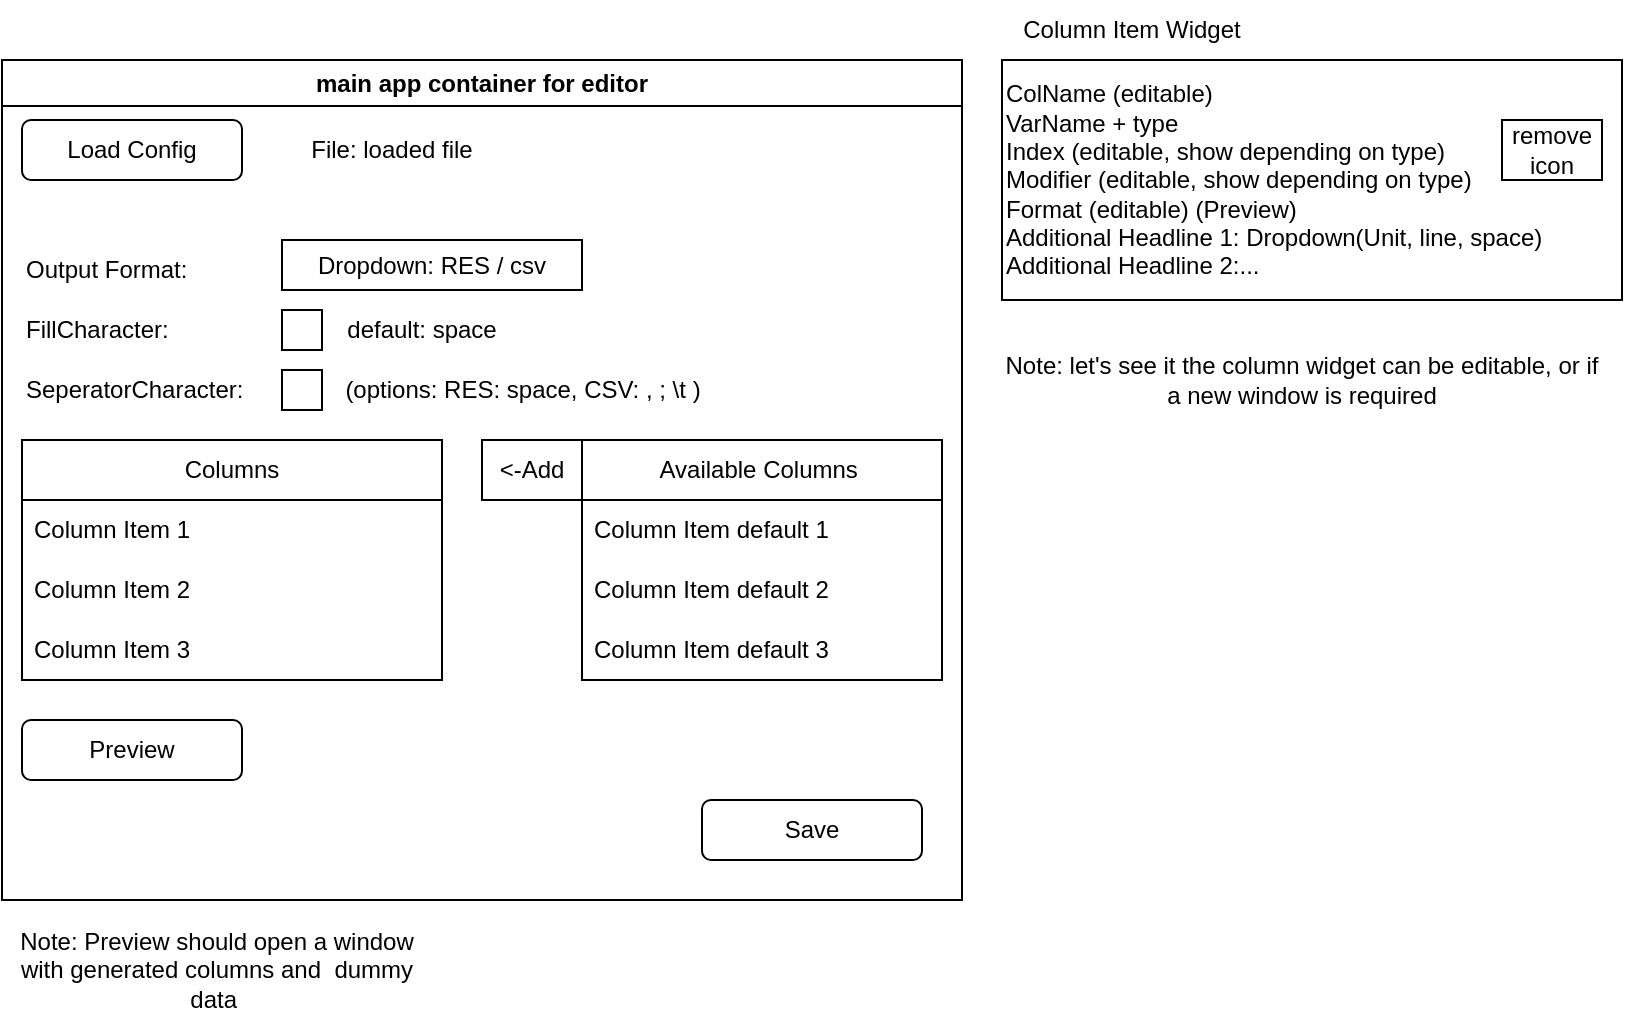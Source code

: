 <mxfile>
    <diagram id="5wMm-QfLf1nqtRW_2rIA" name="Page-1">
        <mxGraphModel dx="993" dy="595" grid="1" gridSize="10" guides="1" tooltips="1" connect="1" arrows="1" fold="1" page="1" pageScale="1" pageWidth="850" pageHeight="1100" math="0" shadow="0">
            <root>
                <mxCell id="0"/>
                <mxCell id="1" parent="0"/>
                <mxCell id="2" value="main app container for editor" style="swimlane;whiteSpace=wrap;html=1;" vertex="1" parent="1">
                    <mxGeometry x="20" y="40" width="480" height="420" as="geometry"/>
                </mxCell>
                <mxCell id="3" value="Load Config" style="rounded=1;whiteSpace=wrap;html=1;" vertex="1" parent="2">
                    <mxGeometry x="10" y="30" width="110" height="30" as="geometry"/>
                </mxCell>
                <mxCell id="4" value="Save" style="rounded=1;whiteSpace=wrap;html=1;" vertex="1" parent="2">
                    <mxGeometry x="350" y="370" width="110" height="30" as="geometry"/>
                </mxCell>
                <mxCell id="5" value="Available Columns&amp;nbsp;" style="swimlane;fontStyle=0;childLayout=stackLayout;horizontal=1;startSize=30;horizontalStack=0;resizeParent=1;resizeParentMax=0;resizeLast=0;collapsible=1;marginBottom=0;whiteSpace=wrap;html=1;" vertex="1" parent="2">
                    <mxGeometry x="290" y="190" width="180" height="120" as="geometry"/>
                </mxCell>
                <mxCell id="6" value="Column Item default 1" style="text;strokeColor=none;fillColor=none;align=left;verticalAlign=middle;spacingLeft=4;spacingRight=4;overflow=hidden;points=[[0,0.5],[1,0.5]];portConstraint=eastwest;rotatable=0;whiteSpace=wrap;html=1;" vertex="1" parent="5">
                    <mxGeometry y="30" width="180" height="30" as="geometry"/>
                </mxCell>
                <mxCell id="7" value="Column Item default&amp;nbsp;2" style="text;strokeColor=none;fillColor=none;align=left;verticalAlign=middle;spacingLeft=4;spacingRight=4;overflow=hidden;points=[[0,0.5],[1,0.5]];portConstraint=eastwest;rotatable=0;whiteSpace=wrap;html=1;" vertex="1" parent="5">
                    <mxGeometry y="60" width="180" height="30" as="geometry"/>
                </mxCell>
                <mxCell id="8" value="Column Item default&amp;nbsp;3" style="text;strokeColor=none;fillColor=none;align=left;verticalAlign=middle;spacingLeft=4;spacingRight=4;overflow=hidden;points=[[0,0.5],[1,0.5]];portConstraint=eastwest;rotatable=0;whiteSpace=wrap;html=1;" vertex="1" parent="5">
                    <mxGeometry y="90" width="180" height="30" as="geometry"/>
                </mxCell>
                <mxCell id="9" value="File: loaded file" style="text;html=1;strokeColor=none;fillColor=none;align=center;verticalAlign=middle;whiteSpace=wrap;rounded=0;" vertex="1" parent="2">
                    <mxGeometry x="90" y="30" width="210" height="30" as="geometry"/>
                </mxCell>
                <mxCell id="12" value="&amp;lt;-Add" style="rounded=0;whiteSpace=wrap;html=1;" vertex="1" parent="2">
                    <mxGeometry x="240" y="190" width="50" height="30" as="geometry"/>
                </mxCell>
                <mxCell id="13" value="Columns" style="swimlane;fontStyle=0;childLayout=stackLayout;horizontal=1;startSize=30;horizontalStack=0;resizeParent=1;resizeParentMax=0;resizeLast=0;collapsible=1;marginBottom=0;whiteSpace=wrap;html=1;" vertex="1" parent="2">
                    <mxGeometry x="10" y="190" width="210" height="120" as="geometry"/>
                </mxCell>
                <mxCell id="14" value="Column Item&amp;nbsp;1" style="text;strokeColor=none;fillColor=none;align=left;verticalAlign=middle;spacingLeft=4;spacingRight=4;overflow=hidden;points=[[0,0.5],[1,0.5]];portConstraint=eastwest;rotatable=0;whiteSpace=wrap;html=1;" vertex="1" parent="13">
                    <mxGeometry y="30" width="210" height="30" as="geometry"/>
                </mxCell>
                <mxCell id="15" value="Column Item&amp;nbsp;2" style="text;strokeColor=none;fillColor=none;align=left;verticalAlign=middle;spacingLeft=4;spacingRight=4;overflow=hidden;points=[[0,0.5],[1,0.5]];portConstraint=eastwest;rotatable=0;whiteSpace=wrap;html=1;" vertex="1" parent="13">
                    <mxGeometry y="60" width="210" height="30" as="geometry"/>
                </mxCell>
                <mxCell id="16" value="Column Item 3" style="text;strokeColor=none;fillColor=none;align=left;verticalAlign=middle;spacingLeft=4;spacingRight=4;overflow=hidden;points=[[0,0.5],[1,0.5]];portConstraint=eastwest;rotatable=0;whiteSpace=wrap;html=1;" vertex="1" parent="13">
                    <mxGeometry y="90" width="210" height="30" as="geometry"/>
                </mxCell>
                <mxCell id="18" value="Output Format:" style="text;html=1;strokeColor=none;fillColor=none;align=left;verticalAlign=middle;whiteSpace=wrap;rounded=0;" vertex="1" parent="2">
                    <mxGeometry x="10" y="90" width="90" height="30" as="geometry"/>
                </mxCell>
                <mxCell id="19" value="Dropdown: RES / csv" style="rounded=0;whiteSpace=wrap;html=1;" vertex="1" parent="2">
                    <mxGeometry x="140" y="90" width="150" height="25" as="geometry"/>
                </mxCell>
                <mxCell id="20" value="FillCharacter:" style="text;html=1;strokeColor=none;fillColor=none;align=left;verticalAlign=middle;whiteSpace=wrap;rounded=0;" vertex="1" parent="2">
                    <mxGeometry x="10" y="120" width="90" height="30" as="geometry"/>
                </mxCell>
                <mxCell id="21" value="SeperatorCharacter:" style="text;html=1;strokeColor=none;fillColor=none;align=left;verticalAlign=middle;whiteSpace=wrap;rounded=0;" vertex="1" parent="2">
                    <mxGeometry x="10" y="150" width="120" height="30" as="geometry"/>
                </mxCell>
                <mxCell id="33" value="(options: RES: space, CSV: , ; \t )" style="text;html=1;align=center;verticalAlign=middle;resizable=0;points=[];autosize=1;strokeColor=none;fillColor=none;" vertex="1" parent="2">
                    <mxGeometry x="160" y="150" width="200" height="30" as="geometry"/>
                </mxCell>
                <mxCell id="34" value="Preview" style="rounded=1;whiteSpace=wrap;html=1;" vertex="1" parent="2">
                    <mxGeometry x="10" y="330" width="110" height="30" as="geometry"/>
                </mxCell>
                <mxCell id="36" value="" style="rounded=0;whiteSpace=wrap;html=1;" vertex="1" parent="2">
                    <mxGeometry x="140" y="125" width="20" height="20" as="geometry"/>
                </mxCell>
                <mxCell id="37" value="" style="rounded=0;whiteSpace=wrap;html=1;" vertex="1" parent="2">
                    <mxGeometry x="140" y="155" width="20" height="20" as="geometry"/>
                </mxCell>
                <mxCell id="38" value="default: space" style="text;html=1;strokeColor=none;fillColor=none;align=center;verticalAlign=middle;whiteSpace=wrap;rounded=0;" vertex="1" parent="2">
                    <mxGeometry x="160" y="120" width="100" height="30" as="geometry"/>
                </mxCell>
                <mxCell id="24" value="ColName (editable)&lt;br&gt;VarName + type&lt;br&gt;Index (editable, show depending on type)&lt;br&gt;Modifier (editable, show depending on type)&lt;br&gt;Format (editable) (Preview)&lt;br&gt;Additional Headline 1: Dropdown(Unit, line, space)&lt;br&gt;Additional Headline 2:..." style="rounded=0;whiteSpace=wrap;html=1;align=left;" vertex="1" parent="1">
                    <mxGeometry x="520" y="40" width="310" height="120" as="geometry"/>
                </mxCell>
                <mxCell id="23" value="remove icon" style="rounded=0;whiteSpace=wrap;html=1;" vertex="1" parent="1">
                    <mxGeometry x="770" y="70" width="50" height="30" as="geometry"/>
                </mxCell>
                <mxCell id="25" value="Column Item Widget" style="text;html=1;strokeColor=none;fillColor=none;align=center;verticalAlign=middle;whiteSpace=wrap;rounded=0;" vertex="1" parent="1">
                    <mxGeometry x="520" y="10" width="130" height="30" as="geometry"/>
                </mxCell>
                <mxCell id="32" value="Note: let's see it the column widget can be editable, or if a new window is required" style="text;html=1;strokeColor=none;fillColor=none;align=center;verticalAlign=middle;whiteSpace=wrap;rounded=0;" vertex="1" parent="1">
                    <mxGeometry x="520" y="150" width="300" height="100" as="geometry"/>
                </mxCell>
                <mxCell id="35" value="Note: Preview should open a window with generated columns and&amp;nbsp; dummy data&amp;nbsp;" style="text;html=1;strokeColor=none;fillColor=none;align=center;verticalAlign=middle;whiteSpace=wrap;rounded=0;" vertex="1" parent="1">
                    <mxGeometry x="20" y="480" width="215" height="30" as="geometry"/>
                </mxCell>
            </root>
        </mxGraphModel>
    </diagram>
</mxfile>